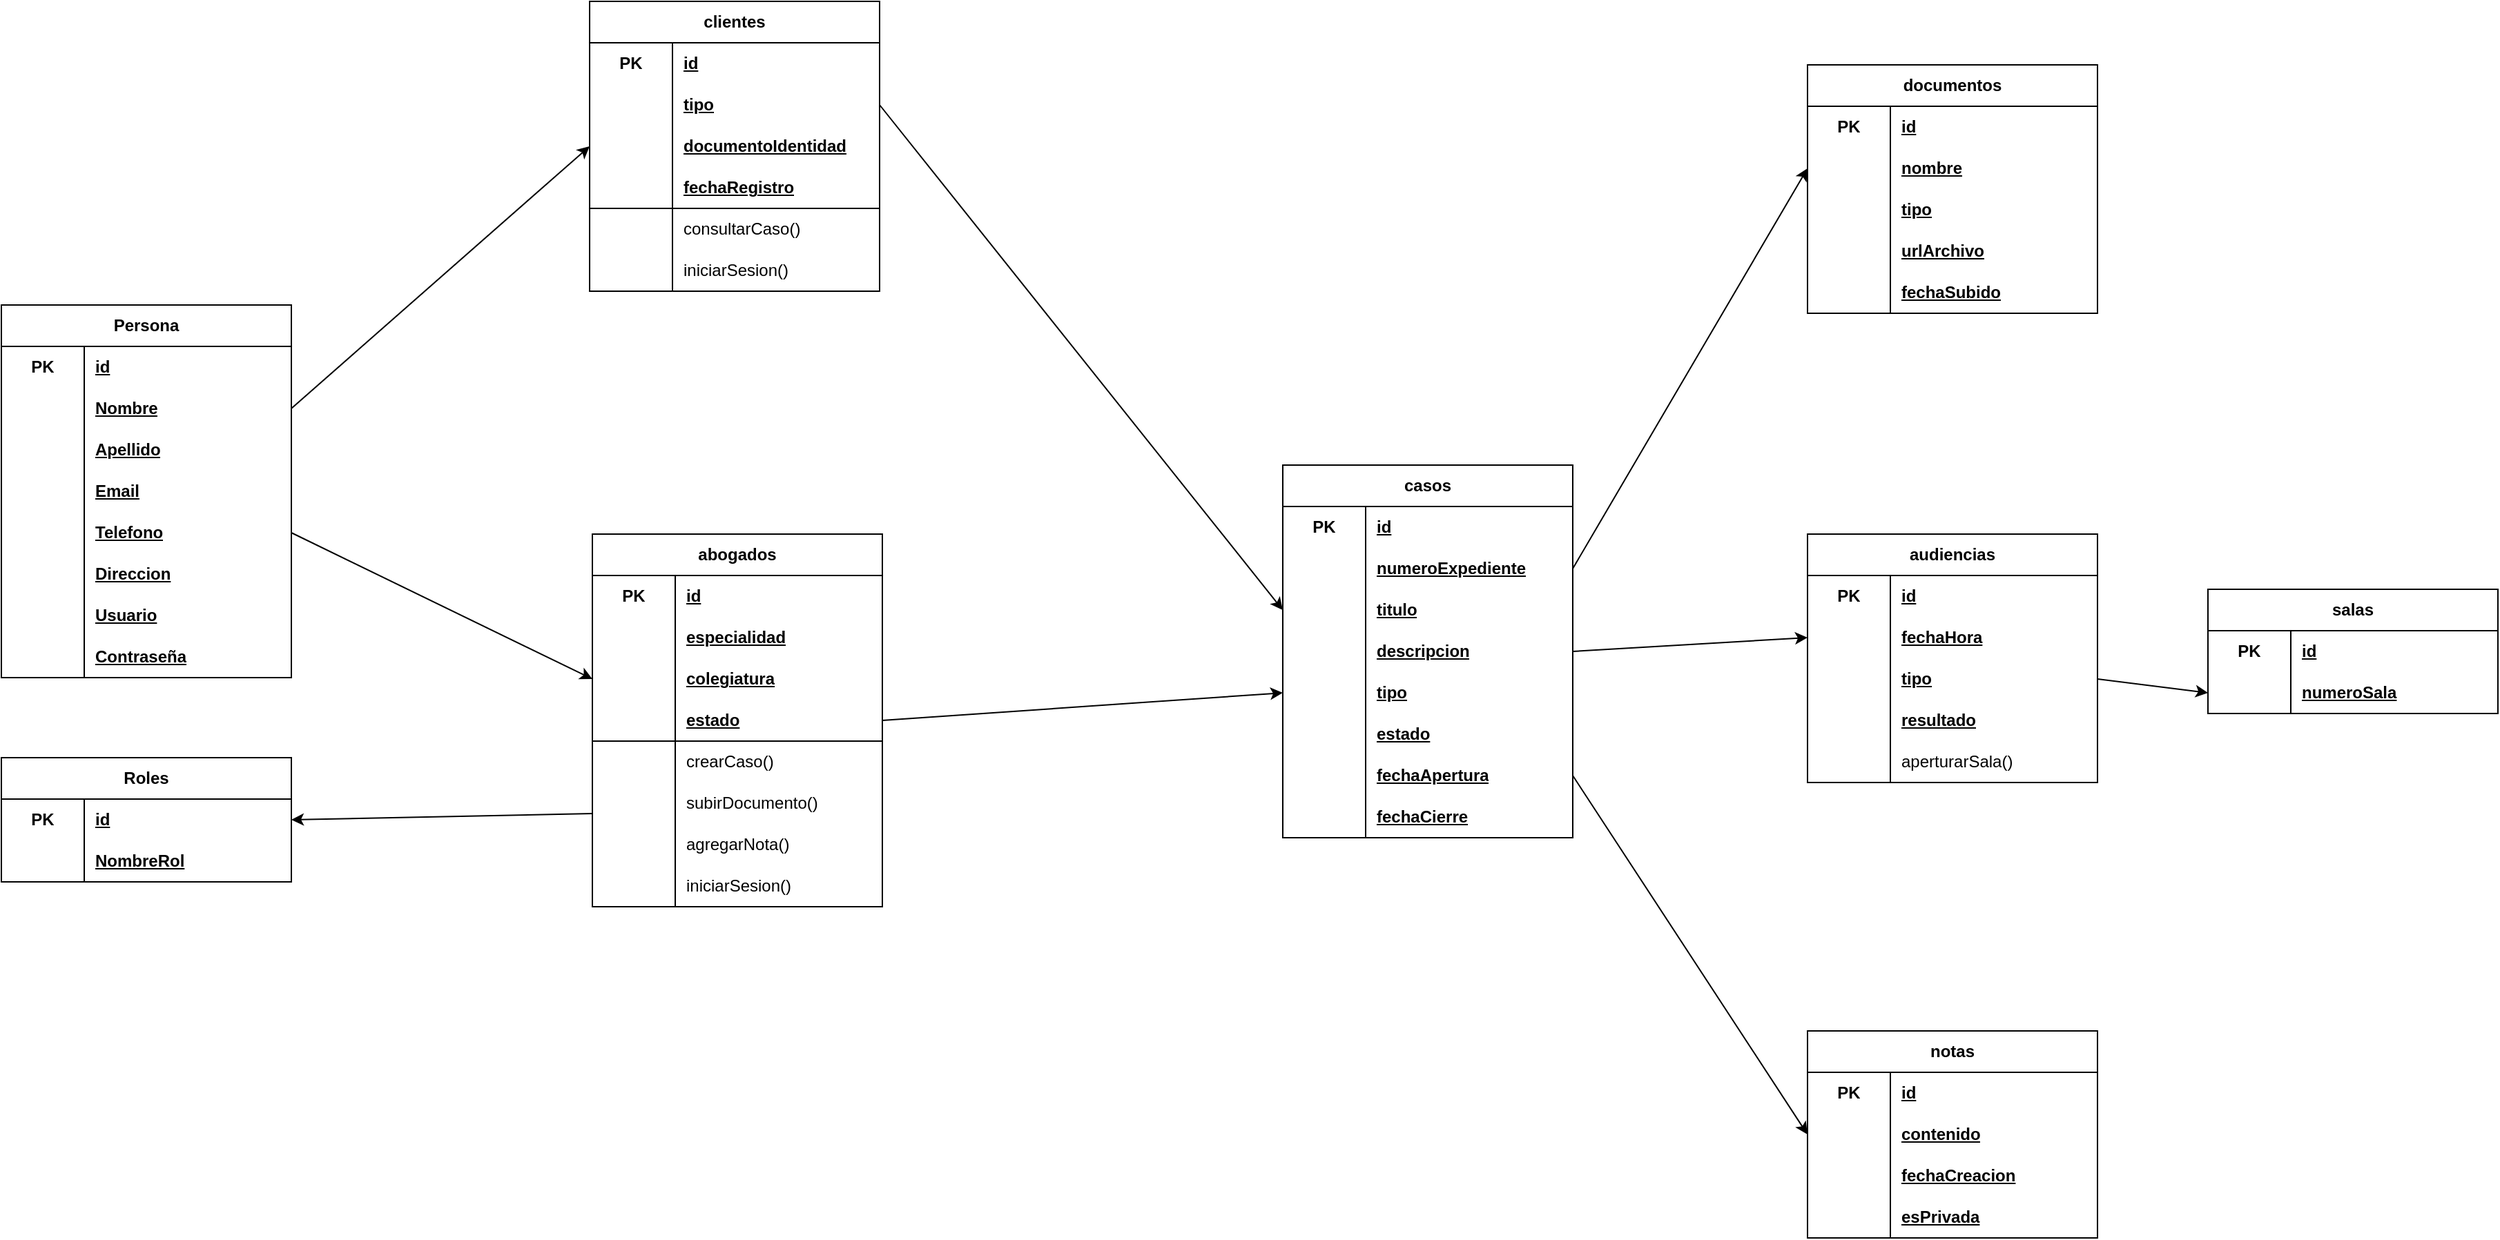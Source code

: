 <mxfile version="26.2.14">
  <diagram name="Página-1" id="o2fFtexYoXIysgiE7KF_">
    <mxGraphModel dx="3101" dy="1036" grid="0" gridSize="10" guides="1" tooltips="1" connect="1" arrows="1" fold="1" page="0" pageScale="1" pageWidth="827" pageHeight="1169" math="0" shadow="0">
      <root>
        <mxCell id="0" />
        <mxCell id="1" parent="0" />
        <mxCell id="yEh-1fDmgEV8NkLRU08f-14" value="clientes" style="shape=table;startSize=30;container=1;collapsible=1;childLayout=tableLayout;fixedRows=1;rowLines=0;fontStyle=1;align=center;resizeLast=1;html=1;whiteSpace=wrap;" parent="1" vertex="1">
          <mxGeometry x="-642" y="54" width="210" height="210" as="geometry" />
        </mxCell>
        <mxCell id="yEh-1fDmgEV8NkLRU08f-136" style="shape=tableRow;horizontal=0;startSize=0;swimlaneHead=0;swimlaneBody=0;fillColor=none;collapsible=0;dropTarget=0;points=[[0,0.5],[1,0.5]];portConstraint=eastwest;top=0;left=0;right=0;bottom=0;html=1;" parent="yEh-1fDmgEV8NkLRU08f-14" vertex="1">
          <mxGeometry y="30" width="210" height="30" as="geometry" />
        </mxCell>
        <mxCell id="yEh-1fDmgEV8NkLRU08f-137" value="PK" style="shape=partialRectangle;connectable=0;fillColor=none;top=0;left=0;bottom=0;right=0;fontStyle=1;overflow=hidden;html=1;whiteSpace=wrap;" parent="yEh-1fDmgEV8NkLRU08f-136" vertex="1">
          <mxGeometry width="60" height="30" as="geometry">
            <mxRectangle width="60" height="30" as="alternateBounds" />
          </mxGeometry>
        </mxCell>
        <mxCell id="yEh-1fDmgEV8NkLRU08f-138" value="id" style="shape=partialRectangle;connectable=0;fillColor=none;top=0;left=0;bottom=0;right=0;align=left;spacingLeft=6;fontStyle=5;overflow=hidden;html=1;whiteSpace=wrap;" parent="yEh-1fDmgEV8NkLRU08f-136" vertex="1">
          <mxGeometry x="60" width="150" height="30" as="geometry">
            <mxRectangle width="150" height="30" as="alternateBounds" />
          </mxGeometry>
        </mxCell>
        <mxCell id="k1Al68kpOR0le_qMnMNu-33" style="shape=tableRow;horizontal=0;startSize=0;swimlaneHead=0;swimlaneBody=0;fillColor=none;collapsible=0;dropTarget=0;points=[[0,0.5],[1,0.5]];portConstraint=eastwest;top=0;left=0;right=0;bottom=0;html=1;" vertex="1" parent="yEh-1fDmgEV8NkLRU08f-14">
          <mxGeometry y="60" width="210" height="30" as="geometry" />
        </mxCell>
        <mxCell id="k1Al68kpOR0le_qMnMNu-34" style="shape=partialRectangle;connectable=0;fillColor=none;top=0;left=0;bottom=0;right=0;fontStyle=1;overflow=hidden;html=1;whiteSpace=wrap;" vertex="1" parent="k1Al68kpOR0le_qMnMNu-33">
          <mxGeometry width="60" height="30" as="geometry">
            <mxRectangle width="60" height="30" as="alternateBounds" />
          </mxGeometry>
        </mxCell>
        <mxCell id="k1Al68kpOR0le_qMnMNu-35" value="tipo" style="shape=partialRectangle;connectable=0;fillColor=none;top=0;left=0;bottom=0;right=0;align=left;spacingLeft=6;fontStyle=5;overflow=hidden;html=1;whiteSpace=wrap;" vertex="1" parent="k1Al68kpOR0le_qMnMNu-33">
          <mxGeometry x="60" width="150" height="30" as="geometry">
            <mxRectangle width="150" height="30" as="alternateBounds" />
          </mxGeometry>
        </mxCell>
        <mxCell id="yEh-1fDmgEV8NkLRU08f-124" style="shape=tableRow;horizontal=0;startSize=0;swimlaneHead=0;swimlaneBody=0;fillColor=none;collapsible=0;dropTarget=0;points=[[0,0.5],[1,0.5]];portConstraint=eastwest;top=0;left=0;right=0;bottom=0;html=1;" parent="yEh-1fDmgEV8NkLRU08f-14" vertex="1">
          <mxGeometry y="90" width="210" height="30" as="geometry" />
        </mxCell>
        <mxCell id="yEh-1fDmgEV8NkLRU08f-125" style="shape=partialRectangle;connectable=0;fillColor=none;top=0;left=0;bottom=0;right=0;fontStyle=1;overflow=hidden;html=1;whiteSpace=wrap;" parent="yEh-1fDmgEV8NkLRU08f-124" vertex="1">
          <mxGeometry width="60" height="30" as="geometry">
            <mxRectangle width="60" height="30" as="alternateBounds" />
          </mxGeometry>
        </mxCell>
        <mxCell id="yEh-1fDmgEV8NkLRU08f-126" value="documentoIdentidad" style="shape=partialRectangle;connectable=0;fillColor=none;top=0;left=0;bottom=0;right=0;align=left;spacingLeft=6;fontStyle=5;overflow=hidden;html=1;whiteSpace=wrap;" parent="yEh-1fDmgEV8NkLRU08f-124" vertex="1">
          <mxGeometry x="60" width="150" height="30" as="geometry">
            <mxRectangle width="150" height="30" as="alternateBounds" />
          </mxGeometry>
        </mxCell>
        <mxCell id="yEh-1fDmgEV8NkLRU08f-18" value="" style="shape=tableRow;horizontal=0;startSize=0;swimlaneHead=0;swimlaneBody=0;fillColor=none;collapsible=0;dropTarget=0;points=[[0,0.5],[1,0.5]];portConstraint=eastwest;top=0;left=0;right=0;bottom=1;html=1;" parent="yEh-1fDmgEV8NkLRU08f-14" vertex="1">
          <mxGeometry y="120" width="210" height="30" as="geometry" />
        </mxCell>
        <mxCell id="yEh-1fDmgEV8NkLRU08f-19" value="" style="shape=partialRectangle;connectable=0;fillColor=none;top=0;left=0;bottom=0;right=0;fontStyle=1;overflow=hidden;html=1;whiteSpace=wrap;" parent="yEh-1fDmgEV8NkLRU08f-18" vertex="1">
          <mxGeometry width="60" height="30" as="geometry">
            <mxRectangle width="60" height="30" as="alternateBounds" />
          </mxGeometry>
        </mxCell>
        <mxCell id="yEh-1fDmgEV8NkLRU08f-20" value="fechaRegistro" style="shape=partialRectangle;connectable=0;fillColor=none;top=0;left=0;bottom=0;right=0;align=left;spacingLeft=6;fontStyle=5;overflow=hidden;html=1;whiteSpace=wrap;" parent="yEh-1fDmgEV8NkLRU08f-18" vertex="1">
          <mxGeometry x="60" width="150" height="30" as="geometry">
            <mxRectangle width="150" height="30" as="alternateBounds" />
          </mxGeometry>
        </mxCell>
        <mxCell id="yEh-1fDmgEV8NkLRU08f-21" value="" style="shape=tableRow;horizontal=0;startSize=0;swimlaneHead=0;swimlaneBody=0;fillColor=none;collapsible=0;dropTarget=0;points=[[0,0.5],[1,0.5]];portConstraint=eastwest;top=0;left=0;right=0;bottom=0;html=1;" parent="yEh-1fDmgEV8NkLRU08f-14" vertex="1">
          <mxGeometry y="150" width="210" height="30" as="geometry" />
        </mxCell>
        <mxCell id="yEh-1fDmgEV8NkLRU08f-22" value="" style="shape=partialRectangle;connectable=0;fillColor=none;top=0;left=0;bottom=0;right=0;editable=1;overflow=hidden;html=1;whiteSpace=wrap;" parent="yEh-1fDmgEV8NkLRU08f-21" vertex="1">
          <mxGeometry width="60" height="30" as="geometry">
            <mxRectangle width="60" height="30" as="alternateBounds" />
          </mxGeometry>
        </mxCell>
        <mxCell id="yEh-1fDmgEV8NkLRU08f-23" value="consultarCaso()" style="shape=partialRectangle;connectable=0;fillColor=none;top=0;left=0;bottom=0;right=0;align=left;spacingLeft=6;overflow=hidden;html=1;whiteSpace=wrap;" parent="yEh-1fDmgEV8NkLRU08f-21" vertex="1">
          <mxGeometry x="60" width="150" height="30" as="geometry">
            <mxRectangle width="150" height="30" as="alternateBounds" />
          </mxGeometry>
        </mxCell>
        <mxCell id="k1Al68kpOR0le_qMnMNu-123" style="shape=tableRow;horizontal=0;startSize=0;swimlaneHead=0;swimlaneBody=0;fillColor=none;collapsible=0;dropTarget=0;points=[[0,0.5],[1,0.5]];portConstraint=eastwest;top=0;left=0;right=0;bottom=0;html=1;" vertex="1" parent="yEh-1fDmgEV8NkLRU08f-14">
          <mxGeometry y="180" width="210" height="30" as="geometry" />
        </mxCell>
        <mxCell id="k1Al68kpOR0le_qMnMNu-124" style="shape=partialRectangle;connectable=0;fillColor=none;top=0;left=0;bottom=0;right=0;editable=1;overflow=hidden;html=1;whiteSpace=wrap;" vertex="1" parent="k1Al68kpOR0le_qMnMNu-123">
          <mxGeometry width="60" height="30" as="geometry">
            <mxRectangle width="60" height="30" as="alternateBounds" />
          </mxGeometry>
        </mxCell>
        <mxCell id="k1Al68kpOR0le_qMnMNu-125" value="iniciarSesion()" style="shape=partialRectangle;connectable=0;fillColor=none;top=0;left=0;bottom=0;right=0;align=left;spacingLeft=6;overflow=hidden;html=1;whiteSpace=wrap;" vertex="1" parent="k1Al68kpOR0le_qMnMNu-123">
          <mxGeometry x="60" width="150" height="30" as="geometry">
            <mxRectangle width="150" height="30" as="alternateBounds" />
          </mxGeometry>
        </mxCell>
        <mxCell id="yEh-1fDmgEV8NkLRU08f-139" value="abogados" style="shape=table;startSize=30;container=1;collapsible=1;childLayout=tableLayout;fixedRows=1;rowLines=0;fontStyle=1;align=center;resizeLast=1;html=1;whiteSpace=wrap;" parent="1" vertex="1">
          <mxGeometry x="-640" y="440" width="210" height="270" as="geometry" />
        </mxCell>
        <mxCell id="yEh-1fDmgEV8NkLRU08f-140" style="shape=tableRow;horizontal=0;startSize=0;swimlaneHead=0;swimlaneBody=0;fillColor=none;collapsible=0;dropTarget=0;points=[[0,0.5],[1,0.5]];portConstraint=eastwest;top=0;left=0;right=0;bottom=0;html=1;" parent="yEh-1fDmgEV8NkLRU08f-139" vertex="1">
          <mxGeometry y="30" width="210" height="30" as="geometry" />
        </mxCell>
        <mxCell id="yEh-1fDmgEV8NkLRU08f-141" value="PK" style="shape=partialRectangle;connectable=0;fillColor=none;top=0;left=0;bottom=0;right=0;fontStyle=1;overflow=hidden;html=1;whiteSpace=wrap;" parent="yEh-1fDmgEV8NkLRU08f-140" vertex="1">
          <mxGeometry width="60" height="30" as="geometry">
            <mxRectangle width="60" height="30" as="alternateBounds" />
          </mxGeometry>
        </mxCell>
        <mxCell id="yEh-1fDmgEV8NkLRU08f-142" value="id" style="shape=partialRectangle;connectable=0;fillColor=none;top=0;left=0;bottom=0;right=0;align=left;spacingLeft=6;fontStyle=5;overflow=hidden;html=1;whiteSpace=wrap;" parent="yEh-1fDmgEV8NkLRU08f-140" vertex="1">
          <mxGeometry x="60" width="150" height="30" as="geometry">
            <mxRectangle width="150" height="30" as="alternateBounds" />
          </mxGeometry>
        </mxCell>
        <mxCell id="yEh-1fDmgEV8NkLRU08f-149" style="shape=tableRow;horizontal=0;startSize=0;swimlaneHead=0;swimlaneBody=0;fillColor=none;collapsible=0;dropTarget=0;points=[[0,0.5],[1,0.5]];portConstraint=eastwest;top=0;left=0;right=0;bottom=0;html=1;" parent="yEh-1fDmgEV8NkLRU08f-139" vertex="1">
          <mxGeometry y="60" width="210" height="30" as="geometry" />
        </mxCell>
        <mxCell id="yEh-1fDmgEV8NkLRU08f-150" style="shape=partialRectangle;connectable=0;fillColor=none;top=0;left=0;bottom=0;right=0;fontStyle=1;overflow=hidden;html=1;whiteSpace=wrap;" parent="yEh-1fDmgEV8NkLRU08f-149" vertex="1">
          <mxGeometry width="60" height="30" as="geometry">
            <mxRectangle width="60" height="30" as="alternateBounds" />
          </mxGeometry>
        </mxCell>
        <mxCell id="yEh-1fDmgEV8NkLRU08f-151" value="especialidad" style="shape=partialRectangle;connectable=0;fillColor=none;top=0;left=0;bottom=0;right=0;align=left;spacingLeft=6;fontStyle=5;overflow=hidden;html=1;whiteSpace=wrap;" parent="yEh-1fDmgEV8NkLRU08f-149" vertex="1">
          <mxGeometry x="60" width="150" height="30" as="geometry">
            <mxRectangle width="150" height="30" as="alternateBounds" />
          </mxGeometry>
        </mxCell>
        <mxCell id="yEh-1fDmgEV8NkLRU08f-155" style="shape=tableRow;horizontal=0;startSize=0;swimlaneHead=0;swimlaneBody=0;fillColor=none;collapsible=0;dropTarget=0;points=[[0,0.5],[1,0.5]];portConstraint=eastwest;top=0;left=0;right=0;bottom=0;html=1;" parent="yEh-1fDmgEV8NkLRU08f-139" vertex="1">
          <mxGeometry y="90" width="210" height="30" as="geometry" />
        </mxCell>
        <mxCell id="yEh-1fDmgEV8NkLRU08f-156" style="shape=partialRectangle;connectable=0;fillColor=none;top=0;left=0;bottom=0;right=0;fontStyle=1;overflow=hidden;html=1;whiteSpace=wrap;" parent="yEh-1fDmgEV8NkLRU08f-155" vertex="1">
          <mxGeometry width="60" height="30" as="geometry">
            <mxRectangle width="60" height="30" as="alternateBounds" />
          </mxGeometry>
        </mxCell>
        <mxCell id="yEh-1fDmgEV8NkLRU08f-157" value="colegiatura" style="shape=partialRectangle;connectable=0;fillColor=none;top=0;left=0;bottom=0;right=0;align=left;spacingLeft=6;fontStyle=5;overflow=hidden;html=1;whiteSpace=wrap;" parent="yEh-1fDmgEV8NkLRU08f-155" vertex="1">
          <mxGeometry x="60" width="150" height="30" as="geometry">
            <mxRectangle width="150" height="30" as="alternateBounds" />
          </mxGeometry>
        </mxCell>
        <mxCell id="yEh-1fDmgEV8NkLRU08f-164" value="" style="shape=tableRow;horizontal=0;startSize=0;swimlaneHead=0;swimlaneBody=0;fillColor=none;collapsible=0;dropTarget=0;points=[[0,0.5],[1,0.5]];portConstraint=eastwest;top=0;left=0;right=0;bottom=1;html=1;" parent="yEh-1fDmgEV8NkLRU08f-139" vertex="1">
          <mxGeometry y="120" width="210" height="30" as="geometry" />
        </mxCell>
        <mxCell id="yEh-1fDmgEV8NkLRU08f-165" value="" style="shape=partialRectangle;connectable=0;fillColor=none;top=0;left=0;bottom=0;right=0;fontStyle=1;overflow=hidden;html=1;whiteSpace=wrap;" parent="yEh-1fDmgEV8NkLRU08f-164" vertex="1">
          <mxGeometry width="60" height="30" as="geometry">
            <mxRectangle width="60" height="30" as="alternateBounds" />
          </mxGeometry>
        </mxCell>
        <mxCell id="yEh-1fDmgEV8NkLRU08f-166" value="estado" style="shape=partialRectangle;connectable=0;fillColor=none;top=0;left=0;bottom=0;right=0;align=left;spacingLeft=6;fontStyle=5;overflow=hidden;html=1;whiteSpace=wrap;" parent="yEh-1fDmgEV8NkLRU08f-164" vertex="1">
          <mxGeometry x="60" width="150" height="30" as="geometry">
            <mxRectangle width="150" height="30" as="alternateBounds" />
          </mxGeometry>
        </mxCell>
        <mxCell id="yEh-1fDmgEV8NkLRU08f-167" value="" style="shape=tableRow;horizontal=0;startSize=0;swimlaneHead=0;swimlaneBody=0;fillColor=none;collapsible=0;dropTarget=0;points=[[0,0.5],[1,0.5]];portConstraint=eastwest;top=0;left=0;right=0;bottom=0;html=1;" parent="yEh-1fDmgEV8NkLRU08f-139" vertex="1">
          <mxGeometry y="150" width="210" height="30" as="geometry" />
        </mxCell>
        <mxCell id="yEh-1fDmgEV8NkLRU08f-168" value="" style="shape=partialRectangle;connectable=0;fillColor=none;top=0;left=0;bottom=0;right=0;editable=1;overflow=hidden;html=1;whiteSpace=wrap;" parent="yEh-1fDmgEV8NkLRU08f-167" vertex="1">
          <mxGeometry width="60" height="30" as="geometry">
            <mxRectangle width="60" height="30" as="alternateBounds" />
          </mxGeometry>
        </mxCell>
        <mxCell id="yEh-1fDmgEV8NkLRU08f-169" value="crearCaso()" style="shape=partialRectangle;connectable=0;fillColor=none;top=0;left=0;bottom=0;right=0;align=left;spacingLeft=6;overflow=hidden;html=1;whiteSpace=wrap;" parent="yEh-1fDmgEV8NkLRU08f-167" vertex="1">
          <mxGeometry x="60" width="150" height="30" as="geometry">
            <mxRectangle width="150" height="30" as="alternateBounds" />
          </mxGeometry>
        </mxCell>
        <mxCell id="yEh-1fDmgEV8NkLRU08f-170" value="" style="shape=tableRow;horizontal=0;startSize=0;swimlaneHead=0;swimlaneBody=0;fillColor=none;collapsible=0;dropTarget=0;points=[[0,0.5],[1,0.5]];portConstraint=eastwest;top=0;left=0;right=0;bottom=0;html=1;" parent="yEh-1fDmgEV8NkLRU08f-139" vertex="1">
          <mxGeometry y="180" width="210" height="30" as="geometry" />
        </mxCell>
        <mxCell id="yEh-1fDmgEV8NkLRU08f-171" value="" style="shape=partialRectangle;connectable=0;fillColor=none;top=0;left=0;bottom=0;right=0;editable=1;overflow=hidden;html=1;whiteSpace=wrap;" parent="yEh-1fDmgEV8NkLRU08f-170" vertex="1">
          <mxGeometry width="60" height="30" as="geometry">
            <mxRectangle width="60" height="30" as="alternateBounds" />
          </mxGeometry>
        </mxCell>
        <mxCell id="yEh-1fDmgEV8NkLRU08f-172" value="subirDocumento()" style="shape=partialRectangle;connectable=0;fillColor=none;top=0;left=0;bottom=0;right=0;align=left;spacingLeft=6;overflow=hidden;html=1;whiteSpace=wrap;" parent="yEh-1fDmgEV8NkLRU08f-170" vertex="1">
          <mxGeometry x="60" width="150" height="30" as="geometry">
            <mxRectangle width="150" height="30" as="alternateBounds" />
          </mxGeometry>
        </mxCell>
        <mxCell id="yEh-1fDmgEV8NkLRU08f-173" style="shape=tableRow;horizontal=0;startSize=0;swimlaneHead=0;swimlaneBody=0;fillColor=none;collapsible=0;dropTarget=0;points=[[0,0.5],[1,0.5]];portConstraint=eastwest;top=0;left=0;right=0;bottom=0;html=1;" parent="yEh-1fDmgEV8NkLRU08f-139" vertex="1">
          <mxGeometry y="210" width="210" height="30" as="geometry" />
        </mxCell>
        <mxCell id="yEh-1fDmgEV8NkLRU08f-174" style="shape=partialRectangle;connectable=0;fillColor=none;top=0;left=0;bottom=0;right=0;editable=1;overflow=hidden;html=1;whiteSpace=wrap;" parent="yEh-1fDmgEV8NkLRU08f-173" vertex="1">
          <mxGeometry width="60" height="30" as="geometry">
            <mxRectangle width="60" height="30" as="alternateBounds" />
          </mxGeometry>
        </mxCell>
        <mxCell id="yEh-1fDmgEV8NkLRU08f-175" value="agregarNota()" style="shape=partialRectangle;connectable=0;fillColor=none;top=0;left=0;bottom=0;right=0;align=left;spacingLeft=6;overflow=hidden;html=1;whiteSpace=wrap;" parent="yEh-1fDmgEV8NkLRU08f-173" vertex="1">
          <mxGeometry x="60" width="150" height="30" as="geometry">
            <mxRectangle width="150" height="30" as="alternateBounds" />
          </mxGeometry>
        </mxCell>
        <mxCell id="k1Al68kpOR0le_qMnMNu-126" style="shape=tableRow;horizontal=0;startSize=0;swimlaneHead=0;swimlaneBody=0;fillColor=none;collapsible=0;dropTarget=0;points=[[0,0.5],[1,0.5]];portConstraint=eastwest;top=0;left=0;right=0;bottom=0;html=1;" vertex="1" parent="yEh-1fDmgEV8NkLRU08f-139">
          <mxGeometry y="240" width="210" height="30" as="geometry" />
        </mxCell>
        <mxCell id="k1Al68kpOR0le_qMnMNu-127" style="shape=partialRectangle;connectable=0;fillColor=none;top=0;left=0;bottom=0;right=0;editable=1;overflow=hidden;html=1;whiteSpace=wrap;" vertex="1" parent="k1Al68kpOR0le_qMnMNu-126">
          <mxGeometry width="60" height="30" as="geometry">
            <mxRectangle width="60" height="30" as="alternateBounds" />
          </mxGeometry>
        </mxCell>
        <mxCell id="k1Al68kpOR0le_qMnMNu-128" value="iniciarSesion()" style="shape=partialRectangle;connectable=0;fillColor=none;top=0;left=0;bottom=0;right=0;align=left;spacingLeft=6;overflow=hidden;html=1;whiteSpace=wrap;" vertex="1" parent="k1Al68kpOR0le_qMnMNu-126">
          <mxGeometry x="60" width="150" height="30" as="geometry">
            <mxRectangle width="150" height="30" as="alternateBounds" />
          </mxGeometry>
        </mxCell>
        <mxCell id="yEh-1fDmgEV8NkLRU08f-176" value="casos" style="shape=table;startSize=30;container=1;collapsible=1;childLayout=tableLayout;fixedRows=1;rowLines=0;fontStyle=1;align=center;resizeLast=1;html=1;whiteSpace=wrap;" parent="1" vertex="1">
          <mxGeometry x="-140" y="390" width="210" height="270" as="geometry" />
        </mxCell>
        <mxCell id="yEh-1fDmgEV8NkLRU08f-219" style="shape=tableRow;horizontal=0;startSize=0;swimlaneHead=0;swimlaneBody=0;fillColor=none;collapsible=0;dropTarget=0;points=[[0,0.5],[1,0.5]];portConstraint=eastwest;top=0;left=0;right=0;bottom=0;html=1;" parent="yEh-1fDmgEV8NkLRU08f-176" vertex="1">
          <mxGeometry y="30" width="210" height="30" as="geometry" />
        </mxCell>
        <mxCell id="yEh-1fDmgEV8NkLRU08f-220" value="PK" style="shape=partialRectangle;connectable=0;fillColor=none;top=0;left=0;bottom=0;right=0;fontStyle=1;overflow=hidden;html=1;whiteSpace=wrap;" parent="yEh-1fDmgEV8NkLRU08f-219" vertex="1">
          <mxGeometry width="60" height="30" as="geometry">
            <mxRectangle width="60" height="30" as="alternateBounds" />
          </mxGeometry>
        </mxCell>
        <mxCell id="yEh-1fDmgEV8NkLRU08f-221" value="id" style="shape=partialRectangle;connectable=0;fillColor=none;top=0;left=0;bottom=0;right=0;align=left;spacingLeft=6;fontStyle=5;overflow=hidden;html=1;whiteSpace=wrap;" parent="yEh-1fDmgEV8NkLRU08f-219" vertex="1">
          <mxGeometry x="60" width="150" height="30" as="geometry">
            <mxRectangle width="150" height="30" as="alternateBounds" />
          </mxGeometry>
        </mxCell>
        <mxCell id="yEh-1fDmgEV8NkLRU08f-216" style="shape=tableRow;horizontal=0;startSize=0;swimlaneHead=0;swimlaneBody=0;fillColor=none;collapsible=0;dropTarget=0;points=[[0,0.5],[1,0.5]];portConstraint=eastwest;top=0;left=0;right=0;bottom=0;html=1;" parent="yEh-1fDmgEV8NkLRU08f-176" vertex="1">
          <mxGeometry y="60" width="210" height="30" as="geometry" />
        </mxCell>
        <mxCell id="yEh-1fDmgEV8NkLRU08f-217" style="shape=partialRectangle;connectable=0;fillColor=none;top=0;left=0;bottom=0;right=0;fontStyle=1;overflow=hidden;html=1;whiteSpace=wrap;" parent="yEh-1fDmgEV8NkLRU08f-216" vertex="1">
          <mxGeometry width="60" height="30" as="geometry">
            <mxRectangle width="60" height="30" as="alternateBounds" />
          </mxGeometry>
        </mxCell>
        <mxCell id="yEh-1fDmgEV8NkLRU08f-218" value="numeroExpediente" style="shape=partialRectangle;connectable=0;fillColor=none;top=0;left=0;bottom=0;right=0;align=left;spacingLeft=6;fontStyle=5;overflow=hidden;html=1;whiteSpace=wrap;" parent="yEh-1fDmgEV8NkLRU08f-216" vertex="1">
          <mxGeometry x="60" width="150" height="30" as="geometry">
            <mxRectangle width="150" height="30" as="alternateBounds" />
          </mxGeometry>
        </mxCell>
        <mxCell id="yEh-1fDmgEV8NkLRU08f-213" style="shape=tableRow;horizontal=0;startSize=0;swimlaneHead=0;swimlaneBody=0;fillColor=none;collapsible=0;dropTarget=0;points=[[0,0.5],[1,0.5]];portConstraint=eastwest;top=0;left=0;right=0;bottom=0;html=1;" parent="yEh-1fDmgEV8NkLRU08f-176" vertex="1">
          <mxGeometry y="90" width="210" height="30" as="geometry" />
        </mxCell>
        <mxCell id="yEh-1fDmgEV8NkLRU08f-214" style="shape=partialRectangle;connectable=0;fillColor=none;top=0;left=0;bottom=0;right=0;fontStyle=1;overflow=hidden;html=1;whiteSpace=wrap;" parent="yEh-1fDmgEV8NkLRU08f-213" vertex="1">
          <mxGeometry width="60" height="30" as="geometry">
            <mxRectangle width="60" height="30" as="alternateBounds" />
          </mxGeometry>
        </mxCell>
        <mxCell id="yEh-1fDmgEV8NkLRU08f-215" value="titulo" style="shape=partialRectangle;connectable=0;fillColor=none;top=0;left=0;bottom=0;right=0;align=left;spacingLeft=6;fontStyle=5;overflow=hidden;html=1;whiteSpace=wrap;" parent="yEh-1fDmgEV8NkLRU08f-213" vertex="1">
          <mxGeometry x="60" width="150" height="30" as="geometry">
            <mxRectangle width="150" height="30" as="alternateBounds" />
          </mxGeometry>
        </mxCell>
        <mxCell id="yEh-1fDmgEV8NkLRU08f-177" style="shape=tableRow;horizontal=0;startSize=0;swimlaneHead=0;swimlaneBody=0;fillColor=none;collapsible=0;dropTarget=0;points=[[0,0.5],[1,0.5]];portConstraint=eastwest;top=0;left=0;right=0;bottom=0;html=1;" parent="yEh-1fDmgEV8NkLRU08f-176" vertex="1">
          <mxGeometry y="120" width="210" height="30" as="geometry" />
        </mxCell>
        <mxCell id="yEh-1fDmgEV8NkLRU08f-178" value="" style="shape=partialRectangle;connectable=0;fillColor=none;top=0;left=0;bottom=0;right=0;fontStyle=1;overflow=hidden;html=1;whiteSpace=wrap;" parent="yEh-1fDmgEV8NkLRU08f-177" vertex="1">
          <mxGeometry width="60" height="30" as="geometry">
            <mxRectangle width="60" height="30" as="alternateBounds" />
          </mxGeometry>
        </mxCell>
        <mxCell id="yEh-1fDmgEV8NkLRU08f-179" value="descripcion" style="shape=partialRectangle;connectable=0;fillColor=none;top=0;left=0;bottom=0;right=0;align=left;spacingLeft=6;fontStyle=5;overflow=hidden;html=1;whiteSpace=wrap;" parent="yEh-1fDmgEV8NkLRU08f-177" vertex="1">
          <mxGeometry x="60" width="150" height="30" as="geometry">
            <mxRectangle width="150" height="30" as="alternateBounds" />
          </mxGeometry>
        </mxCell>
        <mxCell id="yEh-1fDmgEV8NkLRU08f-180" style="shape=tableRow;horizontal=0;startSize=0;swimlaneHead=0;swimlaneBody=0;fillColor=none;collapsible=0;dropTarget=0;points=[[0,0.5],[1,0.5]];portConstraint=eastwest;top=0;left=0;right=0;bottom=0;html=1;" parent="yEh-1fDmgEV8NkLRU08f-176" vertex="1">
          <mxGeometry y="150" width="210" height="30" as="geometry" />
        </mxCell>
        <mxCell id="yEh-1fDmgEV8NkLRU08f-181" style="shape=partialRectangle;connectable=0;fillColor=none;top=0;left=0;bottom=0;right=0;fontStyle=1;overflow=hidden;html=1;whiteSpace=wrap;" parent="yEh-1fDmgEV8NkLRU08f-180" vertex="1">
          <mxGeometry width="60" height="30" as="geometry">
            <mxRectangle width="60" height="30" as="alternateBounds" />
          </mxGeometry>
        </mxCell>
        <mxCell id="yEh-1fDmgEV8NkLRU08f-182" value="tipo" style="shape=partialRectangle;connectable=0;fillColor=none;top=0;left=0;bottom=0;right=0;align=left;spacingLeft=6;fontStyle=5;overflow=hidden;html=1;whiteSpace=wrap;" parent="yEh-1fDmgEV8NkLRU08f-180" vertex="1">
          <mxGeometry x="60" width="150" height="30" as="geometry">
            <mxRectangle width="150" height="30" as="alternateBounds" />
          </mxGeometry>
        </mxCell>
        <mxCell id="yEh-1fDmgEV8NkLRU08f-183" style="shape=tableRow;horizontal=0;startSize=0;swimlaneHead=0;swimlaneBody=0;fillColor=none;collapsible=0;dropTarget=0;points=[[0,0.5],[1,0.5]];portConstraint=eastwest;top=0;left=0;right=0;bottom=0;html=1;" parent="yEh-1fDmgEV8NkLRU08f-176" vertex="1">
          <mxGeometry y="180" width="210" height="30" as="geometry" />
        </mxCell>
        <mxCell id="yEh-1fDmgEV8NkLRU08f-184" style="shape=partialRectangle;connectable=0;fillColor=none;top=0;left=0;bottom=0;right=0;fontStyle=1;overflow=hidden;html=1;whiteSpace=wrap;" parent="yEh-1fDmgEV8NkLRU08f-183" vertex="1">
          <mxGeometry width="60" height="30" as="geometry">
            <mxRectangle width="60" height="30" as="alternateBounds" />
          </mxGeometry>
        </mxCell>
        <mxCell id="yEh-1fDmgEV8NkLRU08f-185" value="estado" style="shape=partialRectangle;connectable=0;fillColor=none;top=0;left=0;bottom=0;right=0;align=left;spacingLeft=6;fontStyle=5;overflow=hidden;html=1;whiteSpace=wrap;" parent="yEh-1fDmgEV8NkLRU08f-183" vertex="1">
          <mxGeometry x="60" width="150" height="30" as="geometry">
            <mxRectangle width="150" height="30" as="alternateBounds" />
          </mxGeometry>
        </mxCell>
        <mxCell id="yEh-1fDmgEV8NkLRU08f-186" style="shape=tableRow;horizontal=0;startSize=0;swimlaneHead=0;swimlaneBody=0;fillColor=none;collapsible=0;dropTarget=0;points=[[0,0.5],[1,0.5]];portConstraint=eastwest;top=0;left=0;right=0;bottom=0;html=1;" parent="yEh-1fDmgEV8NkLRU08f-176" vertex="1">
          <mxGeometry y="210" width="210" height="30" as="geometry" />
        </mxCell>
        <mxCell id="yEh-1fDmgEV8NkLRU08f-187" style="shape=partialRectangle;connectable=0;fillColor=none;top=0;left=0;bottom=0;right=0;fontStyle=1;overflow=hidden;html=1;whiteSpace=wrap;" parent="yEh-1fDmgEV8NkLRU08f-186" vertex="1">
          <mxGeometry width="60" height="30" as="geometry">
            <mxRectangle width="60" height="30" as="alternateBounds" />
          </mxGeometry>
        </mxCell>
        <mxCell id="yEh-1fDmgEV8NkLRU08f-188" value="fechaApertura" style="shape=partialRectangle;connectable=0;fillColor=none;top=0;left=0;bottom=0;right=0;align=left;spacingLeft=6;fontStyle=5;overflow=hidden;html=1;whiteSpace=wrap;" parent="yEh-1fDmgEV8NkLRU08f-186" vertex="1">
          <mxGeometry x="60" width="150" height="30" as="geometry">
            <mxRectangle width="150" height="30" as="alternateBounds" />
          </mxGeometry>
        </mxCell>
        <mxCell id="yEh-1fDmgEV8NkLRU08f-189" style="shape=tableRow;horizontal=0;startSize=0;swimlaneHead=0;swimlaneBody=0;fillColor=none;collapsible=0;dropTarget=0;points=[[0,0.5],[1,0.5]];portConstraint=eastwest;top=0;left=0;right=0;bottom=0;html=1;" parent="yEh-1fDmgEV8NkLRU08f-176" vertex="1">
          <mxGeometry y="240" width="210" height="30" as="geometry" />
        </mxCell>
        <mxCell id="yEh-1fDmgEV8NkLRU08f-190" style="shape=partialRectangle;connectable=0;fillColor=none;top=0;left=0;bottom=0;right=0;fontStyle=1;overflow=hidden;html=1;whiteSpace=wrap;" parent="yEh-1fDmgEV8NkLRU08f-189" vertex="1">
          <mxGeometry width="60" height="30" as="geometry">
            <mxRectangle width="60" height="30" as="alternateBounds" />
          </mxGeometry>
        </mxCell>
        <mxCell id="yEh-1fDmgEV8NkLRU08f-191" value="fechaCierre" style="shape=partialRectangle;connectable=0;fillColor=none;top=0;left=0;bottom=0;right=0;align=left;spacingLeft=6;fontStyle=5;overflow=hidden;html=1;whiteSpace=wrap;" parent="yEh-1fDmgEV8NkLRU08f-189" vertex="1">
          <mxGeometry x="60" width="150" height="30" as="geometry">
            <mxRectangle width="150" height="30" as="alternateBounds" />
          </mxGeometry>
        </mxCell>
        <mxCell id="yEh-1fDmgEV8NkLRU08f-254" value="audiencias" style="shape=table;startSize=30;container=1;collapsible=1;childLayout=tableLayout;fixedRows=1;rowLines=0;fontStyle=1;align=center;resizeLast=1;html=1;whiteSpace=wrap;" parent="1" vertex="1">
          <mxGeometry x="240" y="440" width="210" height="180" as="geometry" />
        </mxCell>
        <mxCell id="yEh-1fDmgEV8NkLRU08f-255" style="shape=tableRow;horizontal=0;startSize=0;swimlaneHead=0;swimlaneBody=0;fillColor=none;collapsible=0;dropTarget=0;points=[[0,0.5],[1,0.5]];portConstraint=eastwest;top=0;left=0;right=0;bottom=0;html=1;" parent="yEh-1fDmgEV8NkLRU08f-254" vertex="1">
          <mxGeometry y="30" width="210" height="30" as="geometry" />
        </mxCell>
        <mxCell id="yEh-1fDmgEV8NkLRU08f-256" value="PK" style="shape=partialRectangle;connectable=0;fillColor=none;top=0;left=0;bottom=0;right=0;fontStyle=1;overflow=hidden;html=1;whiteSpace=wrap;" parent="yEh-1fDmgEV8NkLRU08f-255" vertex="1">
          <mxGeometry width="60" height="30" as="geometry">
            <mxRectangle width="60" height="30" as="alternateBounds" />
          </mxGeometry>
        </mxCell>
        <mxCell id="yEh-1fDmgEV8NkLRU08f-257" value="id" style="shape=partialRectangle;connectable=0;fillColor=none;top=0;left=0;bottom=0;right=0;align=left;spacingLeft=6;fontStyle=5;overflow=hidden;html=1;whiteSpace=wrap;" parent="yEh-1fDmgEV8NkLRU08f-255" vertex="1">
          <mxGeometry x="60" width="150" height="30" as="geometry">
            <mxRectangle width="150" height="30" as="alternateBounds" />
          </mxGeometry>
        </mxCell>
        <mxCell id="yEh-1fDmgEV8NkLRU08f-261" style="shape=tableRow;horizontal=0;startSize=0;swimlaneHead=0;swimlaneBody=0;fillColor=none;collapsible=0;dropTarget=0;points=[[0,0.5],[1,0.5]];portConstraint=eastwest;top=0;left=0;right=0;bottom=0;html=1;" parent="yEh-1fDmgEV8NkLRU08f-254" vertex="1">
          <mxGeometry y="60" width="210" height="30" as="geometry" />
        </mxCell>
        <mxCell id="yEh-1fDmgEV8NkLRU08f-262" style="shape=partialRectangle;connectable=0;fillColor=none;top=0;left=0;bottom=0;right=0;fontStyle=1;overflow=hidden;html=1;whiteSpace=wrap;" parent="yEh-1fDmgEV8NkLRU08f-261" vertex="1">
          <mxGeometry width="60" height="30" as="geometry">
            <mxRectangle width="60" height="30" as="alternateBounds" />
          </mxGeometry>
        </mxCell>
        <mxCell id="yEh-1fDmgEV8NkLRU08f-263" value="fechaHora" style="shape=partialRectangle;connectable=0;fillColor=none;top=0;left=0;bottom=0;right=0;align=left;spacingLeft=6;fontStyle=5;overflow=hidden;html=1;whiteSpace=wrap;" parent="yEh-1fDmgEV8NkLRU08f-261" vertex="1">
          <mxGeometry x="60" width="150" height="30" as="geometry">
            <mxRectangle width="150" height="30" as="alternateBounds" />
          </mxGeometry>
        </mxCell>
        <mxCell id="yEh-1fDmgEV8NkLRU08f-264" style="shape=tableRow;horizontal=0;startSize=0;swimlaneHead=0;swimlaneBody=0;fillColor=none;collapsible=0;dropTarget=0;points=[[0,0.5],[1,0.5]];portConstraint=eastwest;top=0;left=0;right=0;bottom=0;html=1;" parent="yEh-1fDmgEV8NkLRU08f-254" vertex="1">
          <mxGeometry y="90" width="210" height="30" as="geometry" />
        </mxCell>
        <mxCell id="yEh-1fDmgEV8NkLRU08f-265" style="shape=partialRectangle;connectable=0;fillColor=none;top=0;left=0;bottom=0;right=0;fontStyle=1;overflow=hidden;html=1;whiteSpace=wrap;" parent="yEh-1fDmgEV8NkLRU08f-264" vertex="1">
          <mxGeometry width="60" height="30" as="geometry">
            <mxRectangle width="60" height="30" as="alternateBounds" />
          </mxGeometry>
        </mxCell>
        <mxCell id="yEh-1fDmgEV8NkLRU08f-266" value="tipo" style="shape=partialRectangle;connectable=0;fillColor=none;top=0;left=0;bottom=0;right=0;align=left;spacingLeft=6;fontStyle=5;overflow=hidden;html=1;whiteSpace=wrap;" parent="yEh-1fDmgEV8NkLRU08f-264" vertex="1">
          <mxGeometry x="60" width="150" height="30" as="geometry">
            <mxRectangle width="150" height="30" as="alternateBounds" />
          </mxGeometry>
        </mxCell>
        <mxCell id="yEh-1fDmgEV8NkLRU08f-270" style="shape=tableRow;horizontal=0;startSize=0;swimlaneHead=0;swimlaneBody=0;fillColor=none;collapsible=0;dropTarget=0;points=[[0,0.5],[1,0.5]];portConstraint=eastwest;top=0;left=0;right=0;bottom=0;html=1;" parent="yEh-1fDmgEV8NkLRU08f-254" vertex="1">
          <mxGeometry y="120" width="210" height="30" as="geometry" />
        </mxCell>
        <mxCell id="yEh-1fDmgEV8NkLRU08f-271" style="shape=partialRectangle;connectable=0;fillColor=none;top=0;left=0;bottom=0;right=0;fontStyle=1;overflow=hidden;html=1;whiteSpace=wrap;" parent="yEh-1fDmgEV8NkLRU08f-270" vertex="1">
          <mxGeometry width="60" height="30" as="geometry">
            <mxRectangle width="60" height="30" as="alternateBounds" />
          </mxGeometry>
        </mxCell>
        <mxCell id="yEh-1fDmgEV8NkLRU08f-272" value="resultado" style="shape=partialRectangle;connectable=0;fillColor=none;top=0;left=0;bottom=0;right=0;align=left;spacingLeft=6;fontStyle=5;overflow=hidden;html=1;whiteSpace=wrap;" parent="yEh-1fDmgEV8NkLRU08f-270" vertex="1">
          <mxGeometry x="60" width="150" height="30" as="geometry">
            <mxRectangle width="150" height="30" as="alternateBounds" />
          </mxGeometry>
        </mxCell>
        <mxCell id="yEh-1fDmgEV8NkLRU08f-282" value="" style="shape=tableRow;horizontal=0;startSize=0;swimlaneHead=0;swimlaneBody=0;fillColor=none;collapsible=0;dropTarget=0;points=[[0,0.5],[1,0.5]];portConstraint=eastwest;top=0;left=0;right=0;bottom=0;html=1;" parent="yEh-1fDmgEV8NkLRU08f-254" vertex="1">
          <mxGeometry y="150" width="210" height="30" as="geometry" />
        </mxCell>
        <mxCell id="yEh-1fDmgEV8NkLRU08f-283" value="" style="shape=partialRectangle;connectable=0;fillColor=none;top=0;left=0;bottom=0;right=0;editable=1;overflow=hidden;html=1;whiteSpace=wrap;" parent="yEh-1fDmgEV8NkLRU08f-282" vertex="1">
          <mxGeometry width="60" height="30" as="geometry">
            <mxRectangle width="60" height="30" as="alternateBounds" />
          </mxGeometry>
        </mxCell>
        <mxCell id="yEh-1fDmgEV8NkLRU08f-284" value="aperturarSala()" style="shape=partialRectangle;connectable=0;fillColor=none;top=0;left=0;bottom=0;right=0;align=left;spacingLeft=6;overflow=hidden;html=1;whiteSpace=wrap;" parent="yEh-1fDmgEV8NkLRU08f-282" vertex="1">
          <mxGeometry x="60" width="150" height="30" as="geometry">
            <mxRectangle width="150" height="30" as="alternateBounds" />
          </mxGeometry>
        </mxCell>
        <mxCell id="yEh-1fDmgEV8NkLRU08f-288" value="documentos" style="shape=table;startSize=30;container=1;collapsible=1;childLayout=tableLayout;fixedRows=1;rowLines=0;fontStyle=1;align=center;resizeLast=1;html=1;whiteSpace=wrap;" parent="1" vertex="1">
          <mxGeometry x="240" y="100" width="210" height="180" as="geometry" />
        </mxCell>
        <mxCell id="yEh-1fDmgEV8NkLRU08f-289" style="shape=tableRow;horizontal=0;startSize=0;swimlaneHead=0;swimlaneBody=0;fillColor=none;collapsible=0;dropTarget=0;points=[[0,0.5],[1,0.5]];portConstraint=eastwest;top=0;left=0;right=0;bottom=0;html=1;" parent="yEh-1fDmgEV8NkLRU08f-288" vertex="1">
          <mxGeometry y="30" width="210" height="30" as="geometry" />
        </mxCell>
        <mxCell id="yEh-1fDmgEV8NkLRU08f-290" value="PK" style="shape=partialRectangle;connectable=0;fillColor=none;top=0;left=0;bottom=0;right=0;fontStyle=1;overflow=hidden;html=1;whiteSpace=wrap;" parent="yEh-1fDmgEV8NkLRU08f-289" vertex="1">
          <mxGeometry width="60" height="30" as="geometry">
            <mxRectangle width="60" height="30" as="alternateBounds" />
          </mxGeometry>
        </mxCell>
        <mxCell id="yEh-1fDmgEV8NkLRU08f-291" value="id" style="shape=partialRectangle;connectable=0;fillColor=none;top=0;left=0;bottom=0;right=0;align=left;spacingLeft=6;fontStyle=5;overflow=hidden;html=1;whiteSpace=wrap;" parent="yEh-1fDmgEV8NkLRU08f-289" vertex="1">
          <mxGeometry x="60" width="150" height="30" as="geometry">
            <mxRectangle width="150" height="30" as="alternateBounds" />
          </mxGeometry>
        </mxCell>
        <mxCell id="yEh-1fDmgEV8NkLRU08f-292" style="shape=tableRow;horizontal=0;startSize=0;swimlaneHead=0;swimlaneBody=0;fillColor=none;collapsible=0;dropTarget=0;points=[[0,0.5],[1,0.5]];portConstraint=eastwest;top=0;left=0;right=0;bottom=0;html=1;" parent="yEh-1fDmgEV8NkLRU08f-288" vertex="1">
          <mxGeometry y="60" width="210" height="30" as="geometry" />
        </mxCell>
        <mxCell id="yEh-1fDmgEV8NkLRU08f-293" style="shape=partialRectangle;connectable=0;fillColor=none;top=0;left=0;bottom=0;right=0;fontStyle=1;overflow=hidden;html=1;whiteSpace=wrap;" parent="yEh-1fDmgEV8NkLRU08f-292" vertex="1">
          <mxGeometry width="60" height="30" as="geometry">
            <mxRectangle width="60" height="30" as="alternateBounds" />
          </mxGeometry>
        </mxCell>
        <mxCell id="yEh-1fDmgEV8NkLRU08f-294" value="nombre" style="shape=partialRectangle;connectable=0;fillColor=none;top=0;left=0;bottom=0;right=0;align=left;spacingLeft=6;fontStyle=5;overflow=hidden;html=1;whiteSpace=wrap;" parent="yEh-1fDmgEV8NkLRU08f-292" vertex="1">
          <mxGeometry x="60" width="150" height="30" as="geometry">
            <mxRectangle width="150" height="30" as="alternateBounds" />
          </mxGeometry>
        </mxCell>
        <mxCell id="yEh-1fDmgEV8NkLRU08f-295" style="shape=tableRow;horizontal=0;startSize=0;swimlaneHead=0;swimlaneBody=0;fillColor=none;collapsible=0;dropTarget=0;points=[[0,0.5],[1,0.5]];portConstraint=eastwest;top=0;left=0;right=0;bottom=0;html=1;" parent="yEh-1fDmgEV8NkLRU08f-288" vertex="1">
          <mxGeometry y="90" width="210" height="30" as="geometry" />
        </mxCell>
        <mxCell id="yEh-1fDmgEV8NkLRU08f-296" style="shape=partialRectangle;connectable=0;fillColor=none;top=0;left=0;bottom=0;right=0;fontStyle=1;overflow=hidden;html=1;whiteSpace=wrap;" parent="yEh-1fDmgEV8NkLRU08f-295" vertex="1">
          <mxGeometry width="60" height="30" as="geometry">
            <mxRectangle width="60" height="30" as="alternateBounds" />
          </mxGeometry>
        </mxCell>
        <mxCell id="yEh-1fDmgEV8NkLRU08f-297" value="tipo" style="shape=partialRectangle;connectable=0;fillColor=none;top=0;left=0;bottom=0;right=0;align=left;spacingLeft=6;fontStyle=5;overflow=hidden;html=1;whiteSpace=wrap;" parent="yEh-1fDmgEV8NkLRU08f-295" vertex="1">
          <mxGeometry x="60" width="150" height="30" as="geometry">
            <mxRectangle width="150" height="30" as="alternateBounds" />
          </mxGeometry>
        </mxCell>
        <mxCell id="yEh-1fDmgEV8NkLRU08f-298" style="shape=tableRow;horizontal=0;startSize=0;swimlaneHead=0;swimlaneBody=0;fillColor=none;collapsible=0;dropTarget=0;points=[[0,0.5],[1,0.5]];portConstraint=eastwest;top=0;left=0;right=0;bottom=0;html=1;" parent="yEh-1fDmgEV8NkLRU08f-288" vertex="1">
          <mxGeometry y="120" width="210" height="30" as="geometry" />
        </mxCell>
        <mxCell id="yEh-1fDmgEV8NkLRU08f-299" style="shape=partialRectangle;connectable=0;fillColor=none;top=0;left=0;bottom=0;right=0;fontStyle=1;overflow=hidden;html=1;whiteSpace=wrap;" parent="yEh-1fDmgEV8NkLRU08f-298" vertex="1">
          <mxGeometry width="60" height="30" as="geometry">
            <mxRectangle width="60" height="30" as="alternateBounds" />
          </mxGeometry>
        </mxCell>
        <mxCell id="yEh-1fDmgEV8NkLRU08f-300" value="urlArchivo" style="shape=partialRectangle;connectable=0;fillColor=none;top=0;left=0;bottom=0;right=0;align=left;spacingLeft=6;fontStyle=5;overflow=hidden;html=1;whiteSpace=wrap;" parent="yEh-1fDmgEV8NkLRU08f-298" vertex="1">
          <mxGeometry x="60" width="150" height="30" as="geometry">
            <mxRectangle width="150" height="30" as="alternateBounds" />
          </mxGeometry>
        </mxCell>
        <mxCell id="yEh-1fDmgEV8NkLRU08f-301" style="shape=tableRow;horizontal=0;startSize=0;swimlaneHead=0;swimlaneBody=0;fillColor=none;collapsible=0;dropTarget=0;points=[[0,0.5],[1,0.5]];portConstraint=eastwest;top=0;left=0;right=0;bottom=0;html=1;" parent="yEh-1fDmgEV8NkLRU08f-288" vertex="1">
          <mxGeometry y="150" width="210" height="30" as="geometry" />
        </mxCell>
        <mxCell id="yEh-1fDmgEV8NkLRU08f-302" value="" style="shape=partialRectangle;connectable=0;fillColor=none;top=0;left=0;bottom=0;right=0;fontStyle=1;overflow=hidden;html=1;whiteSpace=wrap;" parent="yEh-1fDmgEV8NkLRU08f-301" vertex="1">
          <mxGeometry width="60" height="30" as="geometry">
            <mxRectangle width="60" height="30" as="alternateBounds" />
          </mxGeometry>
        </mxCell>
        <mxCell id="yEh-1fDmgEV8NkLRU08f-303" value="fechaSubido" style="shape=partialRectangle;connectable=0;fillColor=none;top=0;left=0;bottom=0;right=0;align=left;spacingLeft=6;fontStyle=5;overflow=hidden;html=1;whiteSpace=wrap;" parent="yEh-1fDmgEV8NkLRU08f-301" vertex="1">
          <mxGeometry x="60" width="150" height="30" as="geometry">
            <mxRectangle width="150" height="30" as="alternateBounds" />
          </mxGeometry>
        </mxCell>
        <mxCell id="yEh-1fDmgEV8NkLRU08f-316" value="notas" style="shape=table;startSize=30;container=1;collapsible=1;childLayout=tableLayout;fixedRows=1;rowLines=0;fontStyle=1;align=center;resizeLast=1;html=1;whiteSpace=wrap;" parent="1" vertex="1">
          <mxGeometry x="240" y="800" width="210" height="150" as="geometry" />
        </mxCell>
        <mxCell id="yEh-1fDmgEV8NkLRU08f-317" style="shape=tableRow;horizontal=0;startSize=0;swimlaneHead=0;swimlaneBody=0;fillColor=none;collapsible=0;dropTarget=0;points=[[0,0.5],[1,0.5]];portConstraint=eastwest;top=0;left=0;right=0;bottom=0;html=1;" parent="yEh-1fDmgEV8NkLRU08f-316" vertex="1">
          <mxGeometry y="30" width="210" height="30" as="geometry" />
        </mxCell>
        <mxCell id="yEh-1fDmgEV8NkLRU08f-318" value="PK" style="shape=partialRectangle;connectable=0;fillColor=none;top=0;left=0;bottom=0;right=0;fontStyle=1;overflow=hidden;html=1;whiteSpace=wrap;" parent="yEh-1fDmgEV8NkLRU08f-317" vertex="1">
          <mxGeometry width="60" height="30" as="geometry">
            <mxRectangle width="60" height="30" as="alternateBounds" />
          </mxGeometry>
        </mxCell>
        <mxCell id="yEh-1fDmgEV8NkLRU08f-319" value="id" style="shape=partialRectangle;connectable=0;fillColor=none;top=0;left=0;bottom=0;right=0;align=left;spacingLeft=6;fontStyle=5;overflow=hidden;html=1;whiteSpace=wrap;" parent="yEh-1fDmgEV8NkLRU08f-317" vertex="1">
          <mxGeometry x="60" width="150" height="30" as="geometry">
            <mxRectangle width="150" height="30" as="alternateBounds" />
          </mxGeometry>
        </mxCell>
        <mxCell id="yEh-1fDmgEV8NkLRU08f-320" style="shape=tableRow;horizontal=0;startSize=0;swimlaneHead=0;swimlaneBody=0;fillColor=none;collapsible=0;dropTarget=0;points=[[0,0.5],[1,0.5]];portConstraint=eastwest;top=0;left=0;right=0;bottom=0;html=1;" parent="yEh-1fDmgEV8NkLRU08f-316" vertex="1">
          <mxGeometry y="60" width="210" height="30" as="geometry" />
        </mxCell>
        <mxCell id="yEh-1fDmgEV8NkLRU08f-321" style="shape=partialRectangle;connectable=0;fillColor=none;top=0;left=0;bottom=0;right=0;fontStyle=1;overflow=hidden;html=1;whiteSpace=wrap;" parent="yEh-1fDmgEV8NkLRU08f-320" vertex="1">
          <mxGeometry width="60" height="30" as="geometry">
            <mxRectangle width="60" height="30" as="alternateBounds" />
          </mxGeometry>
        </mxCell>
        <mxCell id="yEh-1fDmgEV8NkLRU08f-322" value="contenido" style="shape=partialRectangle;connectable=0;fillColor=none;top=0;left=0;bottom=0;right=0;align=left;spacingLeft=6;fontStyle=5;overflow=hidden;html=1;whiteSpace=wrap;" parent="yEh-1fDmgEV8NkLRU08f-320" vertex="1">
          <mxGeometry x="60" width="150" height="30" as="geometry">
            <mxRectangle width="150" height="30" as="alternateBounds" />
          </mxGeometry>
        </mxCell>
        <mxCell id="yEh-1fDmgEV8NkLRU08f-326" style="shape=tableRow;horizontal=0;startSize=0;swimlaneHead=0;swimlaneBody=0;fillColor=none;collapsible=0;dropTarget=0;points=[[0,0.5],[1,0.5]];portConstraint=eastwest;top=0;left=0;right=0;bottom=0;html=1;" parent="yEh-1fDmgEV8NkLRU08f-316" vertex="1">
          <mxGeometry y="90" width="210" height="30" as="geometry" />
        </mxCell>
        <mxCell id="yEh-1fDmgEV8NkLRU08f-327" style="shape=partialRectangle;connectable=0;fillColor=none;top=0;left=0;bottom=0;right=0;fontStyle=1;overflow=hidden;html=1;whiteSpace=wrap;" parent="yEh-1fDmgEV8NkLRU08f-326" vertex="1">
          <mxGeometry width="60" height="30" as="geometry">
            <mxRectangle width="60" height="30" as="alternateBounds" />
          </mxGeometry>
        </mxCell>
        <mxCell id="yEh-1fDmgEV8NkLRU08f-328" value="fechaCreacion" style="shape=partialRectangle;connectable=0;fillColor=none;top=0;left=0;bottom=0;right=0;align=left;spacingLeft=6;fontStyle=5;overflow=hidden;html=1;whiteSpace=wrap;" parent="yEh-1fDmgEV8NkLRU08f-326" vertex="1">
          <mxGeometry x="60" width="150" height="30" as="geometry">
            <mxRectangle width="150" height="30" as="alternateBounds" />
          </mxGeometry>
        </mxCell>
        <mxCell id="yEh-1fDmgEV8NkLRU08f-329" style="shape=tableRow;horizontal=0;startSize=0;swimlaneHead=0;swimlaneBody=0;fillColor=none;collapsible=0;dropTarget=0;points=[[0,0.5],[1,0.5]];portConstraint=eastwest;top=0;left=0;right=0;bottom=0;html=1;" parent="yEh-1fDmgEV8NkLRU08f-316" vertex="1">
          <mxGeometry y="120" width="210" height="30" as="geometry" />
        </mxCell>
        <mxCell id="yEh-1fDmgEV8NkLRU08f-330" value="" style="shape=partialRectangle;connectable=0;fillColor=none;top=0;left=0;bottom=0;right=0;fontStyle=1;overflow=hidden;html=1;whiteSpace=wrap;" parent="yEh-1fDmgEV8NkLRU08f-329" vertex="1">
          <mxGeometry width="60" height="30" as="geometry">
            <mxRectangle width="60" height="30" as="alternateBounds" />
          </mxGeometry>
        </mxCell>
        <mxCell id="yEh-1fDmgEV8NkLRU08f-331" value="esPrivada" style="shape=partialRectangle;connectable=0;fillColor=none;top=0;left=0;bottom=0;right=0;align=left;spacingLeft=6;fontStyle=5;overflow=hidden;html=1;whiteSpace=wrap;" parent="yEh-1fDmgEV8NkLRU08f-329" vertex="1">
          <mxGeometry x="60" width="150" height="30" as="geometry">
            <mxRectangle width="150" height="30" as="alternateBounds" />
          </mxGeometry>
        </mxCell>
        <mxCell id="yEh-1fDmgEV8NkLRU08f-341" value="salas" style="shape=table;startSize=30;container=1;collapsible=1;childLayout=tableLayout;fixedRows=1;rowLines=0;fontStyle=1;align=center;resizeLast=1;html=1;whiteSpace=wrap;" parent="1" vertex="1">
          <mxGeometry x="530" y="480" width="210" height="90" as="geometry" />
        </mxCell>
        <mxCell id="yEh-1fDmgEV8NkLRU08f-342" style="shape=tableRow;horizontal=0;startSize=0;swimlaneHead=0;swimlaneBody=0;fillColor=none;collapsible=0;dropTarget=0;points=[[0,0.5],[1,0.5]];portConstraint=eastwest;top=0;left=0;right=0;bottom=0;html=1;" parent="yEh-1fDmgEV8NkLRU08f-341" vertex="1">
          <mxGeometry y="30" width="210" height="30" as="geometry" />
        </mxCell>
        <mxCell id="yEh-1fDmgEV8NkLRU08f-343" value="PK" style="shape=partialRectangle;connectable=0;fillColor=none;top=0;left=0;bottom=0;right=0;fontStyle=1;overflow=hidden;html=1;whiteSpace=wrap;" parent="yEh-1fDmgEV8NkLRU08f-342" vertex="1">
          <mxGeometry width="60" height="30" as="geometry">
            <mxRectangle width="60" height="30" as="alternateBounds" />
          </mxGeometry>
        </mxCell>
        <mxCell id="yEh-1fDmgEV8NkLRU08f-344" value="id" style="shape=partialRectangle;connectable=0;fillColor=none;top=0;left=0;bottom=0;right=0;align=left;spacingLeft=6;fontStyle=5;overflow=hidden;html=1;whiteSpace=wrap;" parent="yEh-1fDmgEV8NkLRU08f-342" vertex="1">
          <mxGeometry x="60" width="150" height="30" as="geometry">
            <mxRectangle width="150" height="30" as="alternateBounds" />
          </mxGeometry>
        </mxCell>
        <mxCell id="yEh-1fDmgEV8NkLRU08f-345" style="shape=tableRow;horizontal=0;startSize=0;swimlaneHead=0;swimlaneBody=0;fillColor=none;collapsible=0;dropTarget=0;points=[[0,0.5],[1,0.5]];portConstraint=eastwest;top=0;left=0;right=0;bottom=0;html=1;" parent="yEh-1fDmgEV8NkLRU08f-341" vertex="1">
          <mxGeometry y="60" width="210" height="30" as="geometry" />
        </mxCell>
        <mxCell id="yEh-1fDmgEV8NkLRU08f-346" style="shape=partialRectangle;connectable=0;fillColor=none;top=0;left=0;bottom=0;right=0;fontStyle=1;overflow=hidden;html=1;whiteSpace=wrap;" parent="yEh-1fDmgEV8NkLRU08f-345" vertex="1">
          <mxGeometry width="60" height="30" as="geometry">
            <mxRectangle width="60" height="30" as="alternateBounds" />
          </mxGeometry>
        </mxCell>
        <mxCell id="yEh-1fDmgEV8NkLRU08f-347" value="numeroSala" style="shape=partialRectangle;connectable=0;fillColor=none;top=0;left=0;bottom=0;right=0;align=left;spacingLeft=6;fontStyle=5;overflow=hidden;html=1;whiteSpace=wrap;" parent="yEh-1fDmgEV8NkLRU08f-345" vertex="1">
          <mxGeometry x="60" width="150" height="30" as="geometry">
            <mxRectangle width="150" height="30" as="alternateBounds" />
          </mxGeometry>
        </mxCell>
        <mxCell id="k1Al68kpOR0le_qMnMNu-14" value="Persona" style="shape=table;startSize=30;container=1;collapsible=1;childLayout=tableLayout;fixedRows=1;rowLines=0;fontStyle=1;align=center;resizeLast=1;html=1;whiteSpace=wrap;" vertex="1" parent="1">
          <mxGeometry x="-1068" y="274" width="210" height="270" as="geometry" />
        </mxCell>
        <mxCell id="k1Al68kpOR0le_qMnMNu-15" style="shape=tableRow;horizontal=0;startSize=0;swimlaneHead=0;swimlaneBody=0;fillColor=none;collapsible=0;dropTarget=0;points=[[0,0.5],[1,0.5]];portConstraint=eastwest;top=0;left=0;right=0;bottom=0;html=1;" vertex="1" parent="k1Al68kpOR0le_qMnMNu-14">
          <mxGeometry y="30" width="210" height="30" as="geometry" />
        </mxCell>
        <mxCell id="k1Al68kpOR0le_qMnMNu-16" value="PK" style="shape=partialRectangle;connectable=0;fillColor=none;top=0;left=0;bottom=0;right=0;fontStyle=1;overflow=hidden;html=1;whiteSpace=wrap;" vertex="1" parent="k1Al68kpOR0le_qMnMNu-15">
          <mxGeometry width="60" height="30" as="geometry">
            <mxRectangle width="60" height="30" as="alternateBounds" />
          </mxGeometry>
        </mxCell>
        <mxCell id="k1Al68kpOR0le_qMnMNu-17" value="id" style="shape=partialRectangle;connectable=0;fillColor=none;top=0;left=0;bottom=0;right=0;align=left;spacingLeft=6;fontStyle=5;overflow=hidden;html=1;whiteSpace=wrap;" vertex="1" parent="k1Al68kpOR0le_qMnMNu-15">
          <mxGeometry x="60" width="150" height="30" as="geometry">
            <mxRectangle width="150" height="30" as="alternateBounds" />
          </mxGeometry>
        </mxCell>
        <mxCell id="k1Al68kpOR0le_qMnMNu-18" style="shape=tableRow;horizontal=0;startSize=0;swimlaneHead=0;swimlaneBody=0;fillColor=none;collapsible=0;dropTarget=0;points=[[0,0.5],[1,0.5]];portConstraint=eastwest;top=0;left=0;right=0;bottom=0;html=1;" vertex="1" parent="k1Al68kpOR0le_qMnMNu-14">
          <mxGeometry y="60" width="210" height="30" as="geometry" />
        </mxCell>
        <mxCell id="k1Al68kpOR0le_qMnMNu-19" style="shape=partialRectangle;connectable=0;fillColor=none;top=0;left=0;bottom=0;right=0;fontStyle=1;overflow=hidden;html=1;whiteSpace=wrap;" vertex="1" parent="k1Al68kpOR0le_qMnMNu-18">
          <mxGeometry width="60" height="30" as="geometry">
            <mxRectangle width="60" height="30" as="alternateBounds" />
          </mxGeometry>
        </mxCell>
        <mxCell id="k1Al68kpOR0le_qMnMNu-20" value="Nombre" style="shape=partialRectangle;connectable=0;fillColor=none;top=0;left=0;bottom=0;right=0;align=left;spacingLeft=6;fontStyle=5;overflow=hidden;html=1;whiteSpace=wrap;" vertex="1" parent="k1Al68kpOR0le_qMnMNu-18">
          <mxGeometry x="60" width="150" height="30" as="geometry">
            <mxRectangle width="150" height="30" as="alternateBounds" />
          </mxGeometry>
        </mxCell>
        <mxCell id="k1Al68kpOR0le_qMnMNu-36" style="shape=tableRow;horizontal=0;startSize=0;swimlaneHead=0;swimlaneBody=0;fillColor=none;collapsible=0;dropTarget=0;points=[[0,0.5],[1,0.5]];portConstraint=eastwest;top=0;left=0;right=0;bottom=0;html=1;" vertex="1" parent="k1Al68kpOR0le_qMnMNu-14">
          <mxGeometry y="90" width="210" height="30" as="geometry" />
        </mxCell>
        <mxCell id="k1Al68kpOR0le_qMnMNu-37" style="shape=partialRectangle;connectable=0;fillColor=none;top=0;left=0;bottom=0;right=0;fontStyle=1;overflow=hidden;html=1;whiteSpace=wrap;" vertex="1" parent="k1Al68kpOR0le_qMnMNu-36">
          <mxGeometry width="60" height="30" as="geometry">
            <mxRectangle width="60" height="30" as="alternateBounds" />
          </mxGeometry>
        </mxCell>
        <mxCell id="k1Al68kpOR0le_qMnMNu-38" value="Apellido" style="shape=partialRectangle;connectable=0;fillColor=none;top=0;left=0;bottom=0;right=0;align=left;spacingLeft=6;fontStyle=5;overflow=hidden;html=1;whiteSpace=wrap;" vertex="1" parent="k1Al68kpOR0le_qMnMNu-36">
          <mxGeometry x="60" width="150" height="30" as="geometry">
            <mxRectangle width="150" height="30" as="alternateBounds" />
          </mxGeometry>
        </mxCell>
        <mxCell id="k1Al68kpOR0le_qMnMNu-39" style="shape=tableRow;horizontal=0;startSize=0;swimlaneHead=0;swimlaneBody=0;fillColor=none;collapsible=0;dropTarget=0;points=[[0,0.5],[1,0.5]];portConstraint=eastwest;top=0;left=0;right=0;bottom=0;html=1;" vertex="1" parent="k1Al68kpOR0le_qMnMNu-14">
          <mxGeometry y="120" width="210" height="30" as="geometry" />
        </mxCell>
        <mxCell id="k1Al68kpOR0le_qMnMNu-40" style="shape=partialRectangle;connectable=0;fillColor=none;top=0;left=0;bottom=0;right=0;fontStyle=1;overflow=hidden;html=1;whiteSpace=wrap;" vertex="1" parent="k1Al68kpOR0le_qMnMNu-39">
          <mxGeometry width="60" height="30" as="geometry">
            <mxRectangle width="60" height="30" as="alternateBounds" />
          </mxGeometry>
        </mxCell>
        <mxCell id="k1Al68kpOR0le_qMnMNu-41" value="Email" style="shape=partialRectangle;connectable=0;fillColor=none;top=0;left=0;bottom=0;right=0;align=left;spacingLeft=6;fontStyle=5;overflow=hidden;html=1;whiteSpace=wrap;" vertex="1" parent="k1Al68kpOR0le_qMnMNu-39">
          <mxGeometry x="60" width="150" height="30" as="geometry">
            <mxRectangle width="150" height="30" as="alternateBounds" />
          </mxGeometry>
        </mxCell>
        <mxCell id="k1Al68kpOR0le_qMnMNu-42" style="shape=tableRow;horizontal=0;startSize=0;swimlaneHead=0;swimlaneBody=0;fillColor=none;collapsible=0;dropTarget=0;points=[[0,0.5],[1,0.5]];portConstraint=eastwest;top=0;left=0;right=0;bottom=0;html=1;" vertex="1" parent="k1Al68kpOR0le_qMnMNu-14">
          <mxGeometry y="150" width="210" height="30" as="geometry" />
        </mxCell>
        <mxCell id="k1Al68kpOR0le_qMnMNu-43" style="shape=partialRectangle;connectable=0;fillColor=none;top=0;left=0;bottom=0;right=0;fontStyle=1;overflow=hidden;html=1;whiteSpace=wrap;" vertex="1" parent="k1Al68kpOR0le_qMnMNu-42">
          <mxGeometry width="60" height="30" as="geometry">
            <mxRectangle width="60" height="30" as="alternateBounds" />
          </mxGeometry>
        </mxCell>
        <mxCell id="k1Al68kpOR0le_qMnMNu-44" value="Telefono" style="shape=partialRectangle;connectable=0;fillColor=none;top=0;left=0;bottom=0;right=0;align=left;spacingLeft=6;fontStyle=5;overflow=hidden;html=1;whiteSpace=wrap;" vertex="1" parent="k1Al68kpOR0le_qMnMNu-42">
          <mxGeometry x="60" width="150" height="30" as="geometry">
            <mxRectangle width="150" height="30" as="alternateBounds" />
          </mxGeometry>
        </mxCell>
        <mxCell id="k1Al68kpOR0le_qMnMNu-48" style="shape=tableRow;horizontal=0;startSize=0;swimlaneHead=0;swimlaneBody=0;fillColor=none;collapsible=0;dropTarget=0;points=[[0,0.5],[1,0.5]];portConstraint=eastwest;top=0;left=0;right=0;bottom=0;html=1;" vertex="1" parent="k1Al68kpOR0le_qMnMNu-14">
          <mxGeometry y="180" width="210" height="30" as="geometry" />
        </mxCell>
        <mxCell id="k1Al68kpOR0le_qMnMNu-49" style="shape=partialRectangle;connectable=0;fillColor=none;top=0;left=0;bottom=0;right=0;fontStyle=1;overflow=hidden;html=1;whiteSpace=wrap;" vertex="1" parent="k1Al68kpOR0le_qMnMNu-48">
          <mxGeometry width="60" height="30" as="geometry">
            <mxRectangle width="60" height="30" as="alternateBounds" />
          </mxGeometry>
        </mxCell>
        <mxCell id="k1Al68kpOR0le_qMnMNu-50" value="Direccion" style="shape=partialRectangle;connectable=0;fillColor=none;top=0;left=0;bottom=0;right=0;align=left;spacingLeft=6;fontStyle=5;overflow=hidden;html=1;whiteSpace=wrap;" vertex="1" parent="k1Al68kpOR0le_qMnMNu-48">
          <mxGeometry x="60" width="150" height="30" as="geometry">
            <mxRectangle width="150" height="30" as="alternateBounds" />
          </mxGeometry>
        </mxCell>
        <mxCell id="k1Al68kpOR0le_qMnMNu-117" style="shape=tableRow;horizontal=0;startSize=0;swimlaneHead=0;swimlaneBody=0;fillColor=none;collapsible=0;dropTarget=0;points=[[0,0.5],[1,0.5]];portConstraint=eastwest;top=0;left=0;right=0;bottom=0;html=1;" vertex="1" parent="k1Al68kpOR0le_qMnMNu-14">
          <mxGeometry y="210" width="210" height="30" as="geometry" />
        </mxCell>
        <mxCell id="k1Al68kpOR0le_qMnMNu-118" style="shape=partialRectangle;connectable=0;fillColor=none;top=0;left=0;bottom=0;right=0;fontStyle=1;overflow=hidden;html=1;whiteSpace=wrap;" vertex="1" parent="k1Al68kpOR0le_qMnMNu-117">
          <mxGeometry width="60" height="30" as="geometry">
            <mxRectangle width="60" height="30" as="alternateBounds" />
          </mxGeometry>
        </mxCell>
        <mxCell id="k1Al68kpOR0le_qMnMNu-119" value="Usuario" style="shape=partialRectangle;connectable=0;fillColor=none;top=0;left=0;bottom=0;right=0;align=left;spacingLeft=6;fontStyle=5;overflow=hidden;html=1;whiteSpace=wrap;" vertex="1" parent="k1Al68kpOR0le_qMnMNu-117">
          <mxGeometry x="60" width="150" height="30" as="geometry">
            <mxRectangle width="150" height="30" as="alternateBounds" />
          </mxGeometry>
        </mxCell>
        <mxCell id="k1Al68kpOR0le_qMnMNu-114" style="shape=tableRow;horizontal=0;startSize=0;swimlaneHead=0;swimlaneBody=0;fillColor=none;collapsible=0;dropTarget=0;points=[[0,0.5],[1,0.5]];portConstraint=eastwest;top=0;left=0;right=0;bottom=0;html=1;" vertex="1" parent="k1Al68kpOR0le_qMnMNu-14">
          <mxGeometry y="240" width="210" height="30" as="geometry" />
        </mxCell>
        <mxCell id="k1Al68kpOR0le_qMnMNu-115" style="shape=partialRectangle;connectable=0;fillColor=none;top=0;left=0;bottom=0;right=0;fontStyle=1;overflow=hidden;html=1;whiteSpace=wrap;" vertex="1" parent="k1Al68kpOR0le_qMnMNu-114">
          <mxGeometry width="60" height="30" as="geometry">
            <mxRectangle width="60" height="30" as="alternateBounds" />
          </mxGeometry>
        </mxCell>
        <mxCell id="k1Al68kpOR0le_qMnMNu-116" value="Contraseña" style="shape=partialRectangle;connectable=0;fillColor=none;top=0;left=0;bottom=0;right=0;align=left;spacingLeft=6;fontStyle=5;overflow=hidden;html=1;whiteSpace=wrap;" vertex="1" parent="k1Al68kpOR0le_qMnMNu-114">
          <mxGeometry x="60" width="150" height="30" as="geometry">
            <mxRectangle width="150" height="30" as="alternateBounds" />
          </mxGeometry>
        </mxCell>
        <mxCell id="k1Al68kpOR0le_qMnMNu-64" value="Roles" style="shape=table;startSize=30;container=1;collapsible=1;childLayout=tableLayout;fixedRows=1;rowLines=0;fontStyle=1;align=center;resizeLast=1;html=1;whiteSpace=wrap;" vertex="1" parent="1">
          <mxGeometry x="-1068" y="602" width="210" height="90" as="geometry" />
        </mxCell>
        <mxCell id="k1Al68kpOR0le_qMnMNu-65" style="shape=tableRow;horizontal=0;startSize=0;swimlaneHead=0;swimlaneBody=0;fillColor=none;collapsible=0;dropTarget=0;points=[[0,0.5],[1,0.5]];portConstraint=eastwest;top=0;left=0;right=0;bottom=0;html=1;" vertex="1" parent="k1Al68kpOR0le_qMnMNu-64">
          <mxGeometry y="30" width="210" height="30" as="geometry" />
        </mxCell>
        <mxCell id="k1Al68kpOR0le_qMnMNu-66" value="PK" style="shape=partialRectangle;connectable=0;fillColor=none;top=0;left=0;bottom=0;right=0;fontStyle=1;overflow=hidden;html=1;whiteSpace=wrap;" vertex="1" parent="k1Al68kpOR0le_qMnMNu-65">
          <mxGeometry width="60" height="30" as="geometry">
            <mxRectangle width="60" height="30" as="alternateBounds" />
          </mxGeometry>
        </mxCell>
        <mxCell id="k1Al68kpOR0le_qMnMNu-67" value="id" style="shape=partialRectangle;connectable=0;fillColor=none;top=0;left=0;bottom=0;right=0;align=left;spacingLeft=6;fontStyle=5;overflow=hidden;html=1;whiteSpace=wrap;" vertex="1" parent="k1Al68kpOR0le_qMnMNu-65">
          <mxGeometry x="60" width="150" height="30" as="geometry">
            <mxRectangle width="150" height="30" as="alternateBounds" />
          </mxGeometry>
        </mxCell>
        <mxCell id="k1Al68kpOR0le_qMnMNu-68" style="shape=tableRow;horizontal=0;startSize=0;swimlaneHead=0;swimlaneBody=0;fillColor=none;collapsible=0;dropTarget=0;points=[[0,0.5],[1,0.5]];portConstraint=eastwest;top=0;left=0;right=0;bottom=0;html=1;" vertex="1" parent="k1Al68kpOR0le_qMnMNu-64">
          <mxGeometry y="60" width="210" height="30" as="geometry" />
        </mxCell>
        <mxCell id="k1Al68kpOR0le_qMnMNu-69" style="shape=partialRectangle;connectable=0;fillColor=none;top=0;left=0;bottom=0;right=0;fontStyle=1;overflow=hidden;html=1;whiteSpace=wrap;" vertex="1" parent="k1Al68kpOR0le_qMnMNu-68">
          <mxGeometry width="60" height="30" as="geometry">
            <mxRectangle width="60" height="30" as="alternateBounds" />
          </mxGeometry>
        </mxCell>
        <mxCell id="k1Al68kpOR0le_qMnMNu-70" value="NombreRol" style="shape=partialRectangle;connectable=0;fillColor=none;top=0;left=0;bottom=0;right=0;align=left;spacingLeft=6;fontStyle=5;overflow=hidden;html=1;whiteSpace=wrap;" vertex="1" parent="k1Al68kpOR0le_qMnMNu-68">
          <mxGeometry x="60" width="150" height="30" as="geometry">
            <mxRectangle width="150" height="30" as="alternateBounds" />
          </mxGeometry>
        </mxCell>
        <mxCell id="k1Al68kpOR0le_qMnMNu-103" value="" style="endArrow=classic;html=1;rounded=0;entryX=1;entryY=0.5;entryDx=0;entryDy=0;exitX=0;exitY=0.75;exitDx=0;exitDy=0;" edge="1" parent="1" source="yEh-1fDmgEV8NkLRU08f-139" target="k1Al68kpOR0le_qMnMNu-65">
          <mxGeometry width="50" height="50" relative="1" as="geometry">
            <mxPoint x="-785" y="667" as="sourcePoint" />
            <mxPoint x="-735" y="617" as="targetPoint" />
          </mxGeometry>
        </mxCell>
        <mxCell id="k1Al68kpOR0le_qMnMNu-104" value="" style="endArrow=classic;html=1;rounded=0;exitX=1;exitY=0.5;exitDx=0;exitDy=0;entryX=0;entryY=0.5;entryDx=0;entryDy=0;" edge="1" parent="1" source="k1Al68kpOR0le_qMnMNu-42" target="yEh-1fDmgEV8NkLRU08f-155">
          <mxGeometry width="50" height="50" relative="1" as="geometry">
            <mxPoint x="-799" y="472" as="sourcePoint" />
            <mxPoint x="-749" y="422" as="targetPoint" />
          </mxGeometry>
        </mxCell>
        <mxCell id="k1Al68kpOR0le_qMnMNu-105" value="" style="endArrow=classic;html=1;rounded=0;exitX=1;exitY=0.5;exitDx=0;exitDy=0;entryX=0;entryY=0.5;entryDx=0;entryDy=0;" edge="1" parent="1" source="k1Al68kpOR0le_qMnMNu-18" target="yEh-1fDmgEV8NkLRU08f-124">
          <mxGeometry width="50" height="50" relative="1" as="geometry">
            <mxPoint x="-790" y="324" as="sourcePoint" />
            <mxPoint x="-740" y="274" as="targetPoint" />
          </mxGeometry>
        </mxCell>
        <mxCell id="k1Al68kpOR0le_qMnMNu-106" value="" style="endArrow=classic;html=1;rounded=0;exitX=1;exitY=0.5;exitDx=0;exitDy=0;entryX=0;entryY=0.5;entryDx=0;entryDy=0;" edge="1" parent="1" source="k1Al68kpOR0le_qMnMNu-33" target="yEh-1fDmgEV8NkLRU08f-213">
          <mxGeometry width="50" height="50" relative="1" as="geometry">
            <mxPoint x="-293" y="228" as="sourcePoint" />
            <mxPoint x="-243" y="178" as="targetPoint" />
          </mxGeometry>
        </mxCell>
        <mxCell id="k1Al68kpOR0le_qMnMNu-107" value="" style="endArrow=classic;html=1;rounded=0;exitX=1;exitY=0.5;exitDx=0;exitDy=0;entryX=0;entryY=0.5;entryDx=0;entryDy=0;" edge="1" parent="1" source="yEh-1fDmgEV8NkLRU08f-164" target="yEh-1fDmgEV8NkLRU08f-180">
          <mxGeometry width="50" height="50" relative="1" as="geometry">
            <mxPoint x="-316" y="612" as="sourcePoint" />
            <mxPoint x="-266" y="562" as="targetPoint" />
          </mxGeometry>
        </mxCell>
        <mxCell id="k1Al68kpOR0le_qMnMNu-110" value="" style="endArrow=classic;html=1;rounded=0;exitX=1;exitY=0.5;exitDx=0;exitDy=0;entryX=0;entryY=0.5;entryDx=0;entryDy=0;" edge="1" parent="1" source="yEh-1fDmgEV8NkLRU08f-216" target="yEh-1fDmgEV8NkLRU08f-292">
          <mxGeometry width="50" height="50" relative="1" as="geometry">
            <mxPoint x="135" y="404" as="sourcePoint" />
            <mxPoint x="185" y="354" as="targetPoint" />
          </mxGeometry>
        </mxCell>
        <mxCell id="k1Al68kpOR0le_qMnMNu-111" value="" style="endArrow=classic;html=1;rounded=0;exitX=1;exitY=0.5;exitDx=0;exitDy=0;entryX=0;entryY=0.5;entryDx=0;entryDy=0;" edge="1" parent="1" source="yEh-1fDmgEV8NkLRU08f-177" target="yEh-1fDmgEV8NkLRU08f-261">
          <mxGeometry width="50" height="50" relative="1" as="geometry">
            <mxPoint x="121" y="528" as="sourcePoint" />
            <mxPoint x="171" y="478" as="targetPoint" />
          </mxGeometry>
        </mxCell>
        <mxCell id="k1Al68kpOR0le_qMnMNu-112" value="" style="endArrow=classic;html=1;rounded=0;exitX=1;exitY=0.5;exitDx=0;exitDy=0;entryX=0;entryY=0.5;entryDx=0;entryDy=0;" edge="1" parent="1" source="yEh-1fDmgEV8NkLRU08f-186" target="yEh-1fDmgEV8NkLRU08f-320">
          <mxGeometry width="50" height="50" relative="1" as="geometry">
            <mxPoint x="149" y="710" as="sourcePoint" />
            <mxPoint x="199" y="660" as="targetPoint" />
          </mxGeometry>
        </mxCell>
        <mxCell id="k1Al68kpOR0le_qMnMNu-113" value="" style="endArrow=classic;html=1;rounded=0;exitX=1;exitY=0.5;exitDx=0;exitDy=0;entryX=0;entryY=0.5;entryDx=0;entryDy=0;" edge="1" parent="1" source="yEh-1fDmgEV8NkLRU08f-264" target="yEh-1fDmgEV8NkLRU08f-345">
          <mxGeometry width="50" height="50" relative="1" as="geometry">
            <mxPoint x="470" y="667" as="sourcePoint" />
            <mxPoint x="520" y="617" as="targetPoint" />
          </mxGeometry>
        </mxCell>
      </root>
    </mxGraphModel>
  </diagram>
</mxfile>
